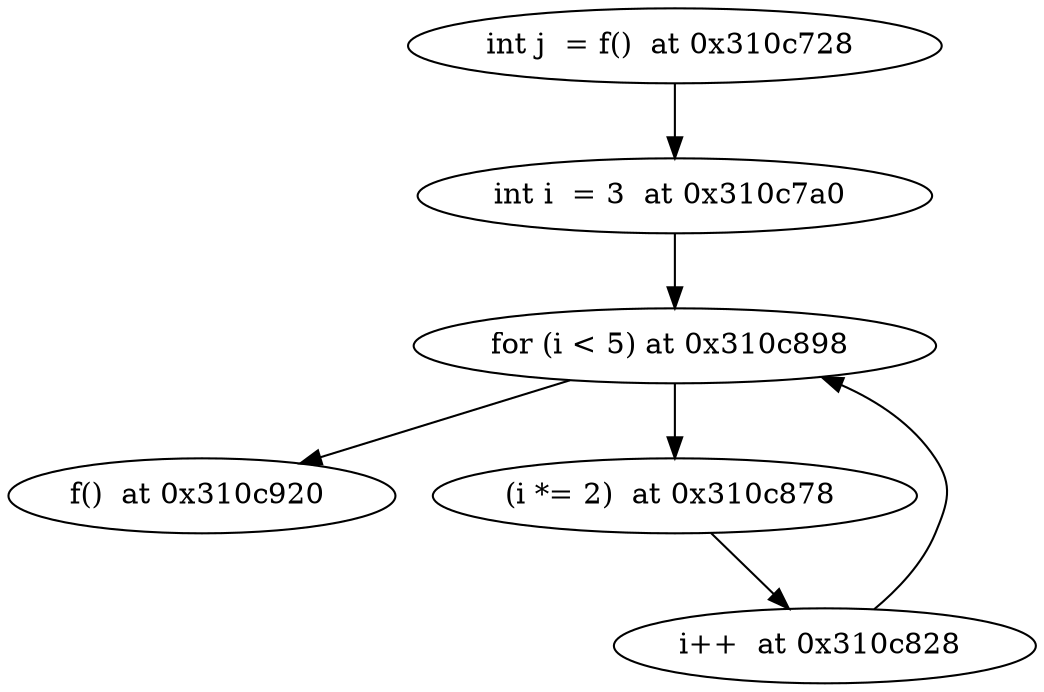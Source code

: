 digraph {
"int j  = f()  at 0x310c728 " -> "int i  = 3  at 0x310c7a0 "
"int i  = 3  at 0x310c7a0 " -> "for (i < 5) at 0x310c898 "
"for (i < 5) at 0x310c898 " -> "f()  at 0x310c920 "
"for (i < 5) at 0x310c898 " -> "(i *= 2)  at 0x310c878 "
"(i *= 2)  at 0x310c878 " -> "i++  at 0x310c828 "
"i++  at 0x310c828 " -> "for (i < 5) at 0x310c898 "
}